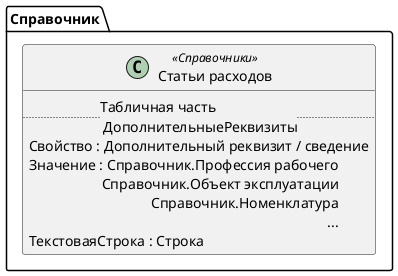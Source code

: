 ﻿@startuml СтатьиРасходовЗарплата
'!include templates.wsd
'..\include templates.wsd
class Справочник.СтатьиРасходовЗарплата as "Статьи расходов" <<Справочники>>
{
..Табличная часть \n ДополнительныеРеквизиты..
Свойство : Дополнительный реквизит / сведение
Значение : Справочник.Профессия рабочего\rСправочник.Объект эксплуатации\rСправочник.Номенклатура\r...
ТекстоваяСтрока : Строка
}
@enduml
